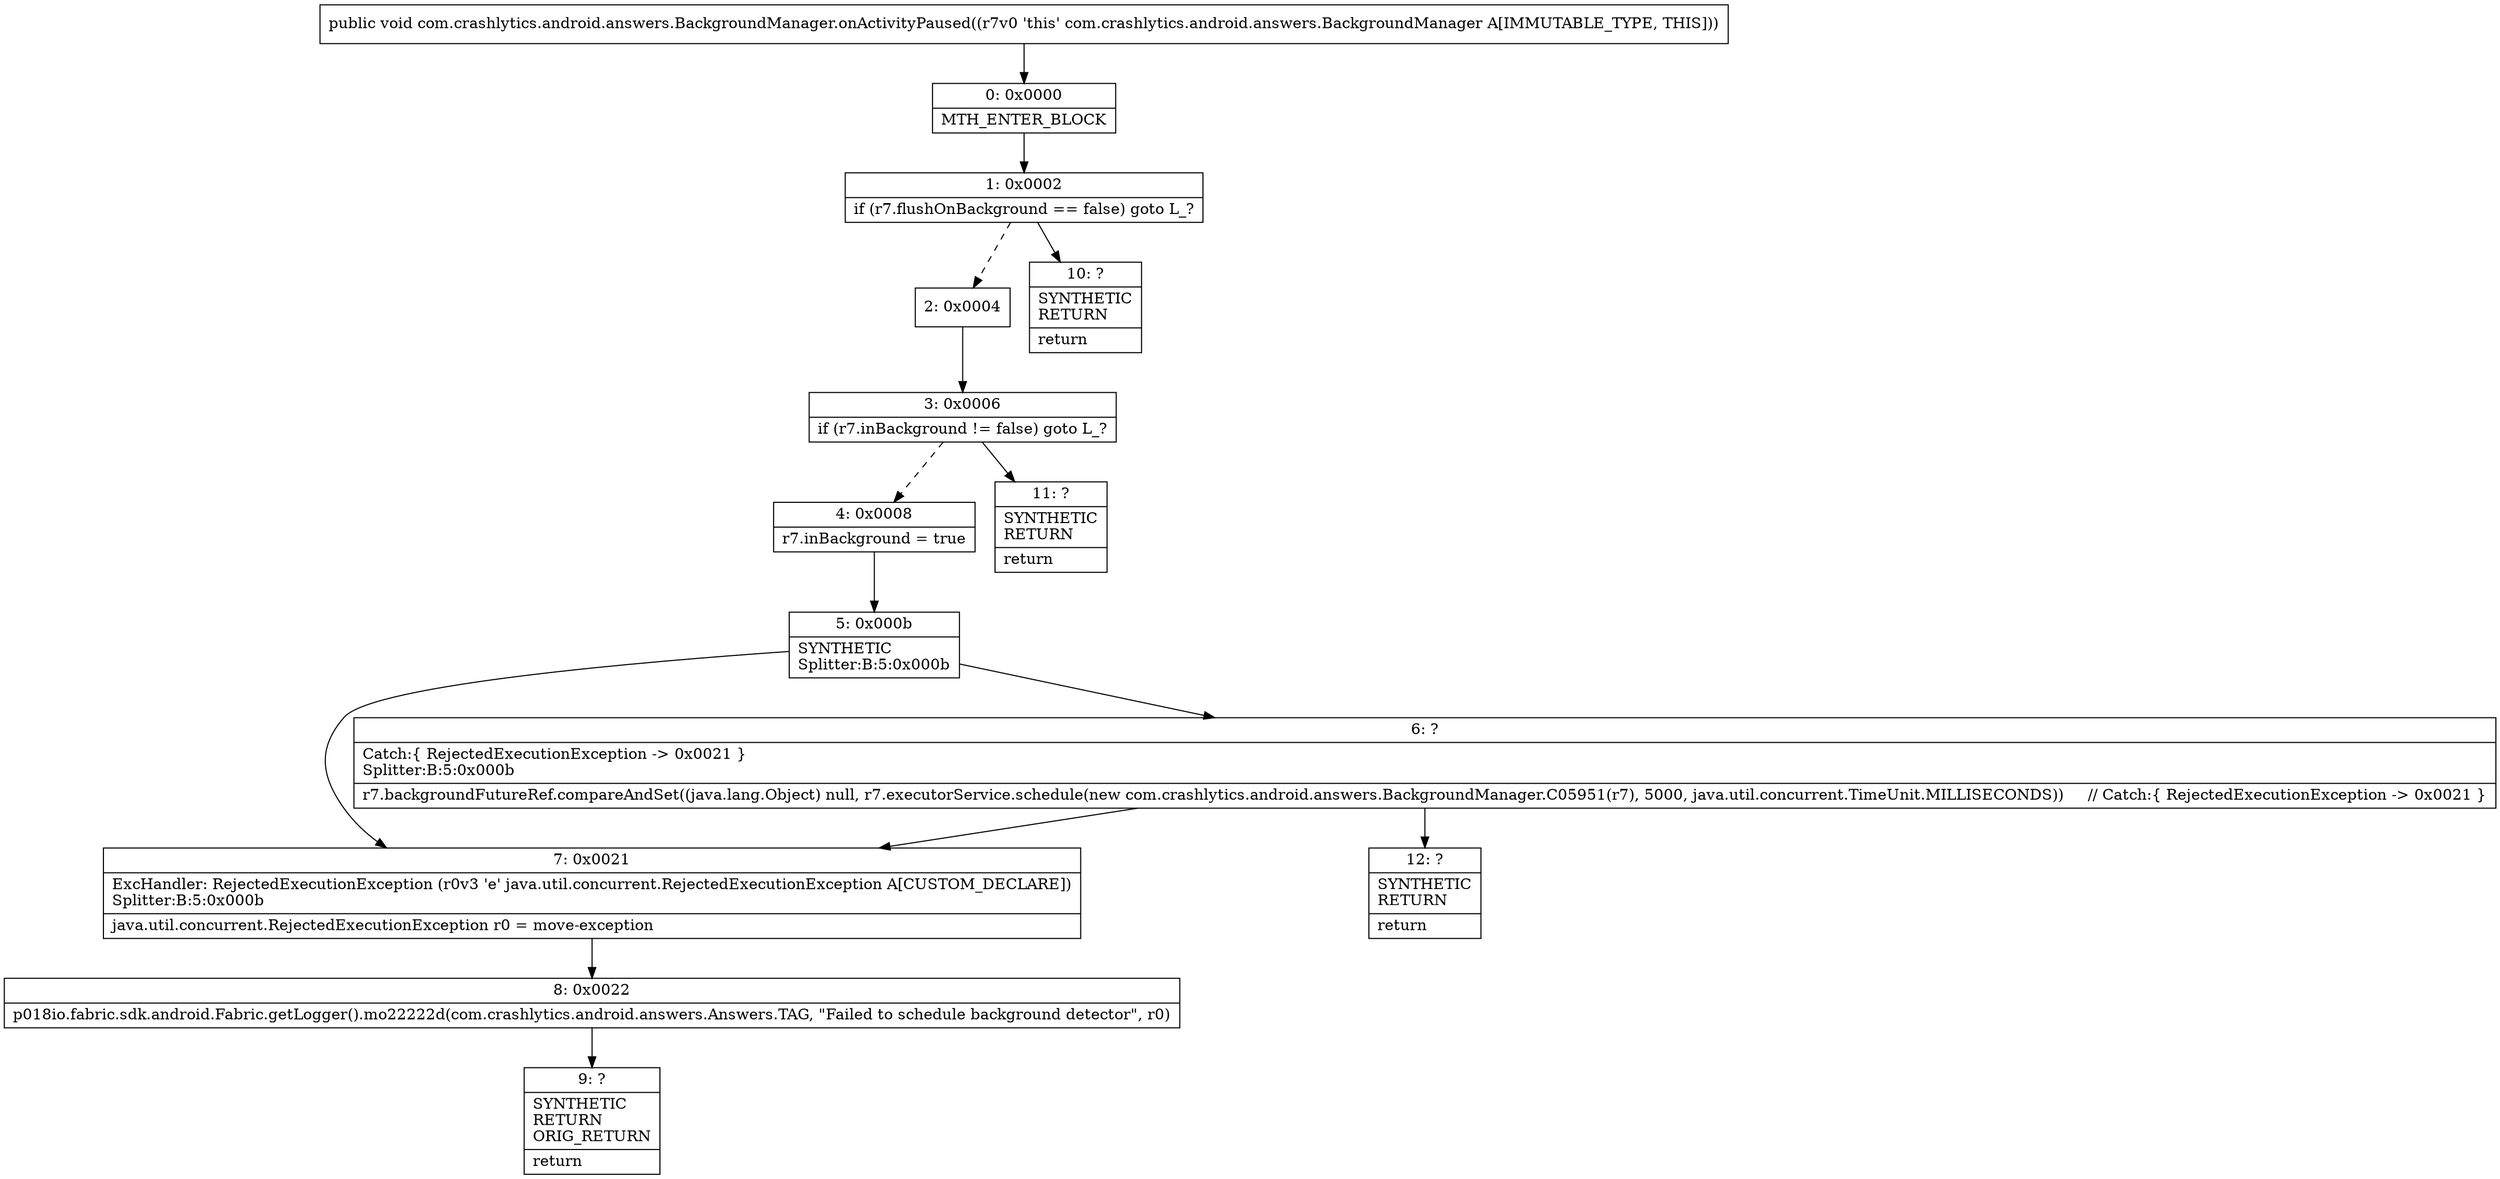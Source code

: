 digraph "CFG forcom.crashlytics.android.answers.BackgroundManager.onActivityPaused()V" {
Node_0 [shape=record,label="{0\:\ 0x0000|MTH_ENTER_BLOCK\l}"];
Node_1 [shape=record,label="{1\:\ 0x0002|if (r7.flushOnBackground == false) goto L_?\l}"];
Node_2 [shape=record,label="{2\:\ 0x0004}"];
Node_3 [shape=record,label="{3\:\ 0x0006|if (r7.inBackground != false) goto L_?\l}"];
Node_4 [shape=record,label="{4\:\ 0x0008|r7.inBackground = true\l}"];
Node_5 [shape=record,label="{5\:\ 0x000b|SYNTHETIC\lSplitter:B:5:0x000b\l}"];
Node_6 [shape=record,label="{6\:\ ?|Catch:\{ RejectedExecutionException \-\> 0x0021 \}\lSplitter:B:5:0x000b\l|r7.backgroundFutureRef.compareAndSet((java.lang.Object) null, r7.executorService.schedule(new com.crashlytics.android.answers.BackgroundManager.C05951(r7), 5000, java.util.concurrent.TimeUnit.MILLISECONDS))     \/\/ Catch:\{ RejectedExecutionException \-\> 0x0021 \}\l}"];
Node_7 [shape=record,label="{7\:\ 0x0021|ExcHandler: RejectedExecutionException (r0v3 'e' java.util.concurrent.RejectedExecutionException A[CUSTOM_DECLARE])\lSplitter:B:5:0x000b\l|java.util.concurrent.RejectedExecutionException r0 = move\-exception\l}"];
Node_8 [shape=record,label="{8\:\ 0x0022|p018io.fabric.sdk.android.Fabric.getLogger().mo22222d(com.crashlytics.android.answers.Answers.TAG, \"Failed to schedule background detector\", r0)\l}"];
Node_9 [shape=record,label="{9\:\ ?|SYNTHETIC\lRETURN\lORIG_RETURN\l|return\l}"];
Node_10 [shape=record,label="{10\:\ ?|SYNTHETIC\lRETURN\l|return\l}"];
Node_11 [shape=record,label="{11\:\ ?|SYNTHETIC\lRETURN\l|return\l}"];
Node_12 [shape=record,label="{12\:\ ?|SYNTHETIC\lRETURN\l|return\l}"];
MethodNode[shape=record,label="{public void com.crashlytics.android.answers.BackgroundManager.onActivityPaused((r7v0 'this' com.crashlytics.android.answers.BackgroundManager A[IMMUTABLE_TYPE, THIS])) }"];
MethodNode -> Node_0;
Node_0 -> Node_1;
Node_1 -> Node_2[style=dashed];
Node_1 -> Node_10;
Node_2 -> Node_3;
Node_3 -> Node_4[style=dashed];
Node_3 -> Node_11;
Node_4 -> Node_5;
Node_5 -> Node_6;
Node_5 -> Node_7;
Node_6 -> Node_7;
Node_6 -> Node_12;
Node_7 -> Node_8;
Node_8 -> Node_9;
}

